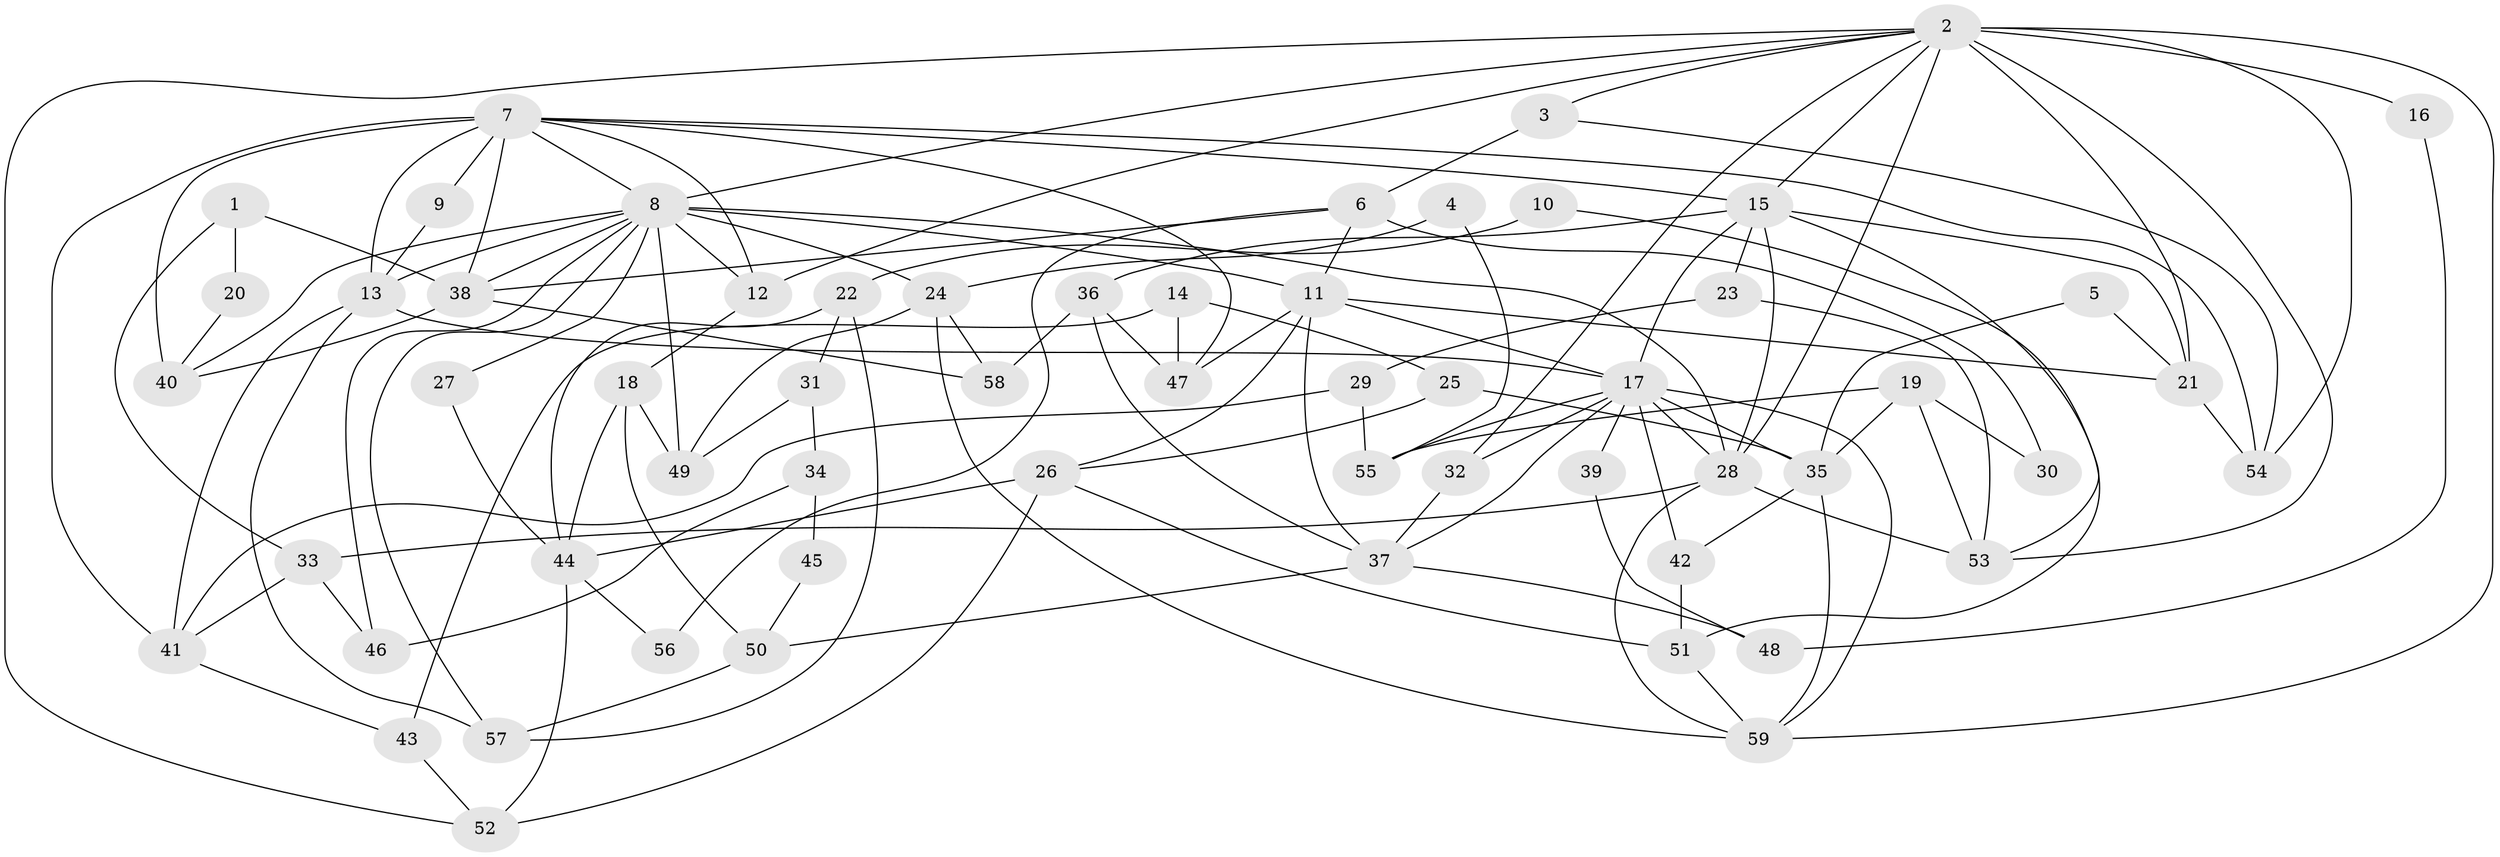 // original degree distribution, {3: 0.2976190476190476, 2: 0.09523809523809523, 5: 0.15476190476190477, 6: 0.13095238095238096, 4: 0.2976190476190476, 7: 0.023809523809523808}
// Generated by graph-tools (version 1.1) at 2025/50/03/04/25 22:50:48]
// undirected, 59 vertices, 129 edges
graph export_dot {
  node [color=gray90,style=filled];
  1;
  2;
  3;
  4;
  5;
  6;
  7;
  8;
  9;
  10;
  11;
  12;
  13;
  14;
  15;
  16;
  17;
  18;
  19;
  20;
  21;
  22;
  23;
  24;
  25;
  26;
  27;
  28;
  29;
  30;
  31;
  32;
  33;
  34;
  35;
  36;
  37;
  38;
  39;
  40;
  41;
  42;
  43;
  44;
  45;
  46;
  47;
  48;
  49;
  50;
  51;
  52;
  53;
  54;
  55;
  56;
  57;
  58;
  59;
  1 -- 20 [weight=1.0];
  1 -- 33 [weight=1.0];
  1 -- 38 [weight=1.0];
  2 -- 3 [weight=1.0];
  2 -- 8 [weight=2.0];
  2 -- 12 [weight=1.0];
  2 -- 15 [weight=1.0];
  2 -- 16 [weight=2.0];
  2 -- 21 [weight=1.0];
  2 -- 28 [weight=1.0];
  2 -- 32 [weight=1.0];
  2 -- 52 [weight=1.0];
  2 -- 53 [weight=1.0];
  2 -- 54 [weight=1.0];
  2 -- 59 [weight=1.0];
  3 -- 6 [weight=1.0];
  3 -- 54 [weight=1.0];
  4 -- 24 [weight=1.0];
  4 -- 55 [weight=1.0];
  5 -- 21 [weight=1.0];
  5 -- 35 [weight=1.0];
  6 -- 11 [weight=1.0];
  6 -- 30 [weight=1.0];
  6 -- 38 [weight=1.0];
  6 -- 56 [weight=1.0];
  7 -- 8 [weight=1.0];
  7 -- 9 [weight=1.0];
  7 -- 12 [weight=1.0];
  7 -- 13 [weight=2.0];
  7 -- 15 [weight=1.0];
  7 -- 38 [weight=1.0];
  7 -- 40 [weight=2.0];
  7 -- 41 [weight=1.0];
  7 -- 47 [weight=2.0];
  7 -- 54 [weight=1.0];
  8 -- 11 [weight=1.0];
  8 -- 12 [weight=1.0];
  8 -- 13 [weight=1.0];
  8 -- 24 [weight=1.0];
  8 -- 27 [weight=1.0];
  8 -- 28 [weight=1.0];
  8 -- 38 [weight=1.0];
  8 -- 40 [weight=1.0];
  8 -- 46 [weight=1.0];
  8 -- 49 [weight=1.0];
  8 -- 57 [weight=1.0];
  9 -- 13 [weight=2.0];
  10 -- 22 [weight=1.0];
  10 -- 51 [weight=1.0];
  11 -- 17 [weight=1.0];
  11 -- 21 [weight=1.0];
  11 -- 26 [weight=1.0];
  11 -- 37 [weight=1.0];
  11 -- 47 [weight=1.0];
  12 -- 18 [weight=1.0];
  13 -- 17 [weight=2.0];
  13 -- 41 [weight=1.0];
  13 -- 57 [weight=1.0];
  14 -- 25 [weight=1.0];
  14 -- 43 [weight=1.0];
  14 -- 47 [weight=1.0];
  15 -- 17 [weight=1.0];
  15 -- 21 [weight=1.0];
  15 -- 23 [weight=1.0];
  15 -- 28 [weight=1.0];
  15 -- 36 [weight=1.0];
  15 -- 53 [weight=1.0];
  16 -- 48 [weight=1.0];
  17 -- 28 [weight=1.0];
  17 -- 32 [weight=1.0];
  17 -- 35 [weight=1.0];
  17 -- 37 [weight=1.0];
  17 -- 39 [weight=2.0];
  17 -- 42 [weight=1.0];
  17 -- 55 [weight=1.0];
  17 -- 59 [weight=1.0];
  18 -- 44 [weight=1.0];
  18 -- 49 [weight=1.0];
  18 -- 50 [weight=1.0];
  19 -- 30 [weight=1.0];
  19 -- 35 [weight=1.0];
  19 -- 53 [weight=1.0];
  19 -- 55 [weight=1.0];
  20 -- 40 [weight=1.0];
  21 -- 54 [weight=2.0];
  22 -- 31 [weight=1.0];
  22 -- 44 [weight=1.0];
  22 -- 57 [weight=1.0];
  23 -- 29 [weight=1.0];
  23 -- 53 [weight=1.0];
  24 -- 49 [weight=1.0];
  24 -- 58 [weight=1.0];
  24 -- 59 [weight=1.0];
  25 -- 26 [weight=1.0];
  25 -- 35 [weight=1.0];
  26 -- 44 [weight=1.0];
  26 -- 51 [weight=1.0];
  26 -- 52 [weight=1.0];
  27 -- 44 [weight=1.0];
  28 -- 33 [weight=1.0];
  28 -- 53 [weight=1.0];
  28 -- 59 [weight=1.0];
  29 -- 41 [weight=1.0];
  29 -- 55 [weight=1.0];
  31 -- 34 [weight=1.0];
  31 -- 49 [weight=1.0];
  32 -- 37 [weight=1.0];
  33 -- 41 [weight=1.0];
  33 -- 46 [weight=1.0];
  34 -- 45 [weight=1.0];
  34 -- 46 [weight=1.0];
  35 -- 42 [weight=1.0];
  35 -- 59 [weight=1.0];
  36 -- 37 [weight=1.0];
  36 -- 47 [weight=1.0];
  36 -- 58 [weight=1.0];
  37 -- 48 [weight=1.0];
  37 -- 50 [weight=1.0];
  38 -- 40 [weight=1.0];
  38 -- 58 [weight=1.0];
  39 -- 48 [weight=1.0];
  41 -- 43 [weight=1.0];
  42 -- 51 [weight=1.0];
  43 -- 52 [weight=1.0];
  44 -- 52 [weight=1.0];
  44 -- 56 [weight=1.0];
  45 -- 50 [weight=1.0];
  50 -- 57 [weight=1.0];
  51 -- 59 [weight=1.0];
}

